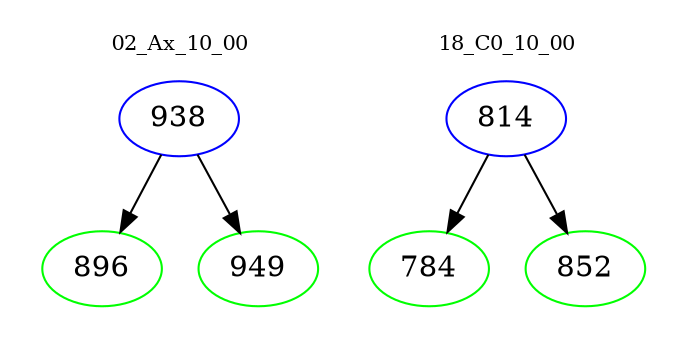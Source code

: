 digraph{
subgraph cluster_0 {
color = white
label = "02_Ax_10_00";
fontsize=10;
T0_938 [label="938", color="blue"]
T0_938 -> T0_896 [color="black"]
T0_896 [label="896", color="green"]
T0_938 -> T0_949 [color="black"]
T0_949 [label="949", color="green"]
}
subgraph cluster_1 {
color = white
label = "18_C0_10_00";
fontsize=10;
T1_814 [label="814", color="blue"]
T1_814 -> T1_784 [color="black"]
T1_784 [label="784", color="green"]
T1_814 -> T1_852 [color="black"]
T1_852 [label="852", color="green"]
}
}
